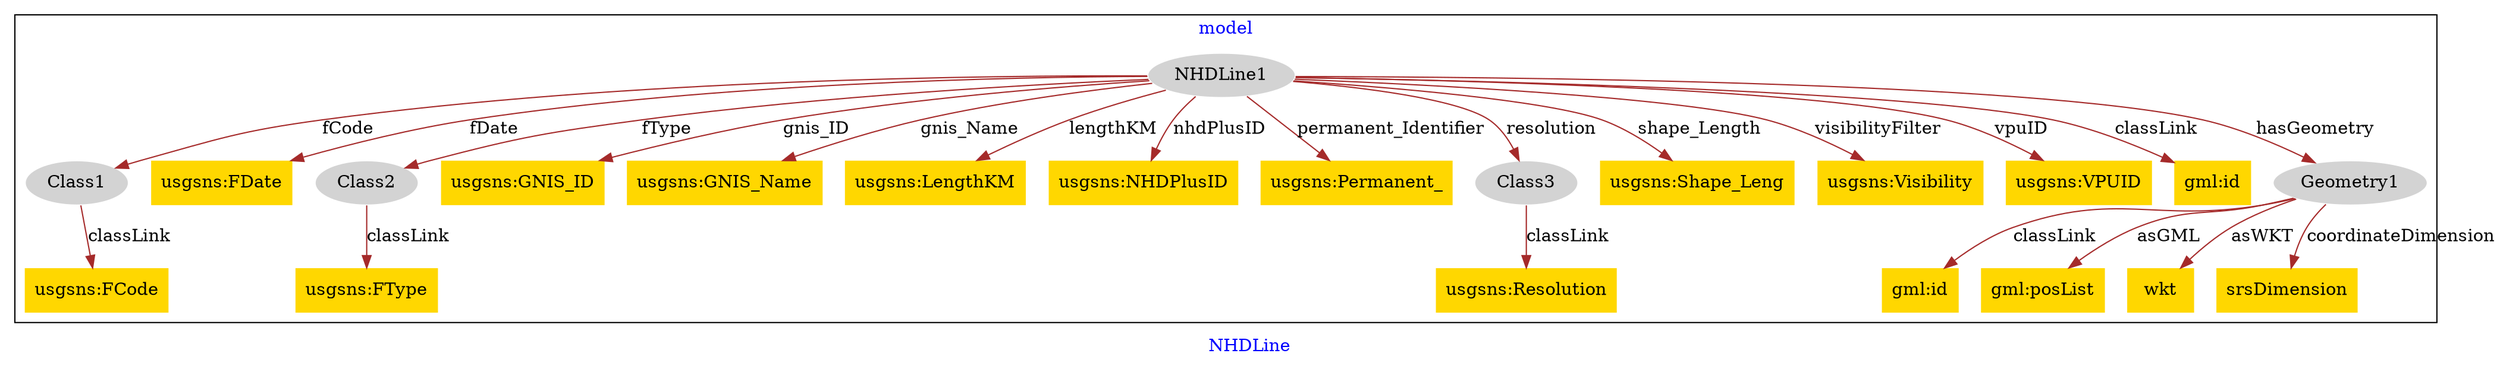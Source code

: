 digraph n0 {
fontcolor="blue"
remincross="true"
label="NHDLine"
subgraph cluster {
label="model"
n2[style="filled",color="white",fillcolor="lightgray",label="NHDLine1"];
n3[style="filled",color="white",fillcolor="lightgray",label="Class1"];
n4[shape="plaintext",style="filled",fillcolor="gold",label="usgsns:FDate"];
n5[style="filled",color="white",fillcolor="lightgray",label="Class2"];
n6[shape="plaintext",style="filled",fillcolor="gold",label="usgsns:GNIS_ID"];
n7[shape="plaintext",style="filled",fillcolor="gold",label="usgsns:GNIS_Name"];
n8[shape="plaintext",style="filled",fillcolor="gold",label="usgsns:LengthKM"];
n9[shape="plaintext",style="filled",fillcolor="gold",label="usgsns:NHDPlusID"];
n10[shape="plaintext",style="filled",fillcolor="gold",label="usgsns:Permanent_"];
n11[style="filled",color="white",fillcolor="lightgray",label="Class3"];
n12[shape="plaintext",style="filled",fillcolor="gold",label="usgsns:Shape_Leng"];
n13[shape="plaintext",style="filled",fillcolor="gold",label="usgsns:Visibility"];
n14[shape="plaintext",style="filled",fillcolor="gold",label="usgsns:VPUID"];
n15[shape="plaintext",style="filled",fillcolor="gold",label="gml:id"];
n16[style="filled",color="white",fillcolor="lightgray",label="Geometry1"];
n17[shape="plaintext",style="filled",fillcolor="gold",label="gml:id"];
n18[shape="plaintext",style="filled",fillcolor="gold",label="gml:posList"];
n19[shape="plaintext",style="filled",fillcolor="gold",label="wkt"];
n20[shape="plaintext",style="filled",fillcolor="gold",label="srsDimension"];
n21[shape="plaintext",style="filled",fillcolor="gold",label="usgsns:FCode"];
n22[shape="plaintext",style="filled",fillcolor="gold",label="usgsns:FType"];
n23[shape="plaintext",style="filled",fillcolor="gold",label="usgsns:Resolution"];
}
n2 -> n3[color="brown",fontcolor="black",label="fCode"]
n2 -> n4[color="brown",fontcolor="black",label="fDate"]
n2 -> n5[color="brown",fontcolor="black",label="fType"]
n2 -> n6[color="brown",fontcolor="black",label="gnis_ID"]
n2 -> n7[color="brown",fontcolor="black",label="gnis_Name"]
n2 -> n8[color="brown",fontcolor="black",label="lengthKM"]
n2 -> n9[color="brown",fontcolor="black",label="nhdPlusID"]
n2 -> n10[color="brown",fontcolor="black",label="permanent_Identifier"]
n2 -> n11[color="brown",fontcolor="black",label="resolution"]
n2 -> n12[color="brown",fontcolor="black",label="shape_Length"]
n2 -> n13[color="brown",fontcolor="black",label="visibilityFilter"]
n2 -> n14[color="brown",fontcolor="black",label="vpuID"]
n2 -> n15[color="brown",fontcolor="black",label="classLink"]
n2 -> n16[color="brown",fontcolor="black",label="hasGeometry"]
n16 -> n17[color="brown",fontcolor="black",label="classLink"]
n16 -> n18[color="brown",fontcolor="black",label="asGML"]
n16 -> n19[color="brown",fontcolor="black",label="asWKT"]
n16 -> n20[color="brown",fontcolor="black",label="coordinateDimension"]
n3 -> n21[color="brown",fontcolor="black",label="classLink"]
n5 -> n22[color="brown",fontcolor="black",label="classLink"]
n11 -> n23[color="brown",fontcolor="black",label="classLink"]
}
